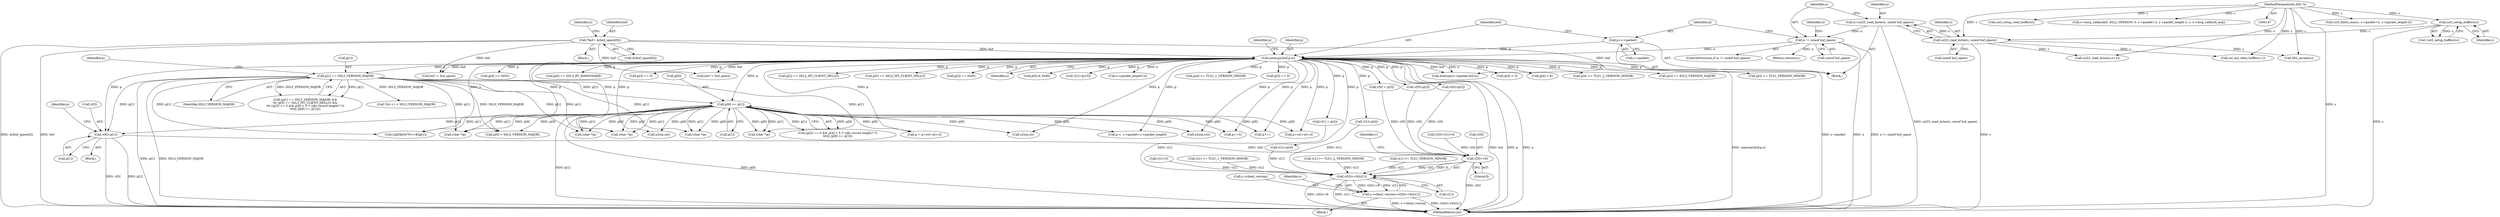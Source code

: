 digraph "0_openssl_6ce9687b5aba5391fc0de50e18779eb676d0e04d@pointer" {
"1000467" [label="(Call,v[0]=p[1])"];
"1000436" [label="(Call,p[1] == SSL3_VERSION_MAJOR)"];
"1000215" [label="(Call,memcpy(buf,p,n))"];
"1000152" [label="(Call,*buf= &(buf_space[0]))"];
"1000210" [label="(Call,p=s->packet)"];
"1000204" [label="(Call,n != sizeof buf_space)"];
"1000197" [label="(Call,n=ssl23_read_bytes(s, sizeof buf_space))"];
"1000199" [label="(Call,ssl23_read_bytes(s, sizeof buf_space))"];
"1000194" [label="(Call,ssl3_setup_buffers(s))"];
"1000148" [label="(MethodParameterIn,SSL *s)"];
"1000459" [label="(Call,p[9] >= p[1])"];
"1001190" [label="(Call,v[0]<<8)"];
"1001189" [label="(Call,(v[0]<<8)|v[1])"];
"1001185" [label="(Call,s->client_version=(v[0]<<8)|v[1])"];
"1001232" [label="(Call,SSL_accept(s))"];
"1000782" [label="(Call,ssl3_finish_mac(s, s->packet+2, s->packet_length-2))"];
"1001002" [label="(Call,p++)"];
"1001196" [label="(Identifier,v)"];
"1000183" [label="(Call,v[0]=v[1]=0)"];
"1001226" [label="(Call,buf != buf_space)"];
"1000205" [label="(Identifier,n)"];
"1000454" [label="(Call,p[4] < 5)"];
"1000199" [label="(Call,ssl23_read_bytes(s, sizeof buf_space))"];
"1000194" [label="(Call,ssl3_setup_buffers(s))"];
"1000519" [label="(Call,v[1] >= TLS1_2_VERSION_MINOR)"];
"1000481" [label="(Call,p[4] < 6)"];
"1000646" [label="(Call,(char *)p)"];
"1000208" [label="(Return,return(n);)"];
"1000300" [label="(Call,p[4] >= TLS1_2_VERSION_MINOR)"];
"1000440" [label="(Identifier,SSL3_VERSION_MAJOR)"];
"1000271" [label="(Call,p[3] == SSL3_VERSION_MAJOR)"];
"1000211" [label="(Identifier,p)"];
"1000435" [label="(Call,(p[1] == SSL3_VERSION_MAJOR) &&\n\t\t\t (p[5] == SSL3_MT_CLIENT_HELLO) &&\n\t\t\t ((p[3] == 0 && p[4] < 5 /* silly record length? */)\n\t\t\t\t|| (p[9] >= p[1])))"];
"1000722" [label="(Call,v[0] = p[3])"];
"1001185" [label="(Call,s->client_version=(v[0]<<8)|v[1])"];
"1000471" [label="(Call,p[1])"];
"1001186" [label="(Call,s->client_version)"];
"1000977" [label="(Call,p = p+csl+sil+cl)"];
"1000292" [label="(Call,p[4] >= TLS1_VERSION_MINOR)"];
"1001136" [label="(Call,memcpy(s->packet,buf,n))"];
"1001194" [label="(Literal,8)"];
"1000239" [label="(Call,p[4] == 0x02)"];
"1001190" [label="(Call,v[0]<<8)"];
"1000637" [label="(Call,(char *)p)"];
"1000729" [label="(Call,v[1] = p[4])"];
"1000459" [label="(Call,p[9] >= p[1])"];
"1000200" [label="(Identifier,s)"];
"1000678" [label="(Call,(char *)p)"];
"1000827" [label="(Call,n2s(p,sil))"];
"1000223" [label="(Identifier,p)"];
"1000217" [label="(Identifier,p)"];
"1000204" [label="(Call,n != sizeof buf_space)"];
"1000215" [label="(Call,memcpy(buf,p,n))"];
"1000738" [label="(Call,((p[0]&0x7f)<<8)|p[1])"];
"1000437" [label="(Call,p[1])"];
"1000284" [label="(Call,v[1]=p[4])"];
"1000216" [label="(Identifier,buf)"];
"1000149" [label="(Block,)"];
"1000463" [label="(Call,p[1])"];
"1000168" [label="(Identifier,n)"];
"1000430" [label="(Call,p[0] == SSL3_RT_HANDSHAKE)"];
"1000830" [label="(Call,n2s(p,cl))"];
"1000987" [label="(Call,p <  s->packet+s->packet_length)"];
"1000444" [label="(Identifier,p)"];
"1000468" [label="(Call,v[0])"];
"1000466" [label="(Block,)"];
"1000449" [label="(Call,p[3] == 0)"];
"1000193" [label="(Call,!ssl3_setup_buffers(s))"];
"1000492" [label="(Call,p[9] > SSL3_VERSION_MAJOR)"];
"1000821" [label="(Call,p+=5)"];
"1000655" [label="(Call,(char *)p)"];
"1000979" [label="(Call,p+csl+sil+cl)"];
"1000478" [label="(Identifier,p)"];
"1000226" [label="(Call,p[2] == SSL2_MT_CLIENT_HELLO)"];
"1000206" [label="(Call,sizeof buf_space)"];
"1000447" [label="(Call,(p[3] == 0 && p[4] < 5 /* silly record length? */)\n\t\t\t\t|| (p[9] >= p[1]))"];
"1000771" [label="(Call,ssl23_read_bytes(s,n+2))"];
"1000511" [label="(Call,v[1] >= TLS1_VERSION_MINOR)"];
"1001200" [label="(Identifier,s)"];
"1000210" [label="(Call,p=s->packet)"];
"1000203" [label="(ControlStructure,if (n != sizeof buf_space))"];
"1001189" [label="(Call,(v[0]<<8)|v[1])"];
"1000460" [label="(Call,p[9])"];
"1000201" [label="(Call,sizeof buf_space)"];
"1000245" [label="(Call,v[0]=p[3])"];
"1000153" [label="(Identifier,buf)"];
"1001195" [label="(Call,v[1])"];
"1000197" [label="(Call,n=ssl23_read_bytes(s, sizeof buf_space))"];
"1000870" [label="(Call,*(d++) = SSL3_VERSION_MAJOR)"];
"1000209" [label="(Identifier,n)"];
"1000442" [label="(Call,p[5] == SSL3_MT_CLIENT_HELLO)"];
"1000234" [label="(Call,p[3] == 0x00)"];
"1000467" [label="(Call,v[0]=p[1])"];
"1001119" [label="(Call,ssl3_setup_read_buffer(s))"];
"1000252" [label="(Call,v[1]=p[4])"];
"1000212" [label="(Call,s->packet)"];
"1000148" [label="(MethodParameterIn,SSL *s)"];
"1001236" [label="(Call,buf != buf_space)"];
"1000187" [label="(Call,v[1]=0)"];
"1001088" [label="(Call,ssl_init_wbio_buffer(s,1))"];
"1001244" [label="(MethodReturn,int)"];
"1001066" [label="(Block,)"];
"1000218" [label="(Identifier,n)"];
"1000221" [label="(Call,p[0] & 0x80)"];
"1001191" [label="(Call,v[0])"];
"1000503" [label="(Call,v[1]=p[10])"];
"1000798" [label="(Call,s->msg_callback(0, SSL2_VERSION, 0, s->packet+2, s->packet_length-2, s, s->msg_callback_arg))"];
"1000152" [label="(Call,*buf= &(buf_space[0]))"];
"1000663" [label="(Call,(char *)p)"];
"1001102" [label="(Call,s->packet_length=n)"];
"1000195" [label="(Identifier,s)"];
"1000182" [label="(Block,)"];
"1000325" [label="(Call,p[4] >= TLS1_1_VERSION_MINOR)"];
"1000476" [label="(Call,p[3] == 0)"];
"1000198" [label="(Identifier,n)"];
"1000436" [label="(Call,p[1] == SSL3_VERSION_MAJOR)"];
"1000824" [label="(Call,n2s(p,csl))"];
"1000542" [label="(Call,v[1] >= TLS1_1_VERSION_MINOR)"];
"1000154" [label="(Call,&(buf_space[0]))"];
"1000277" [label="(Call,v[0]=p[3])"];
"1000467" -> "1000466"  [label="AST: "];
"1000467" -> "1000471"  [label="CFG: "];
"1000468" -> "1000467"  [label="AST: "];
"1000471" -> "1000467"  [label="AST: "];
"1000478" -> "1000467"  [label="CFG: "];
"1000467" -> "1001244"  [label="DDG: v[0]"];
"1000467" -> "1001244"  [label="DDG: p[1]"];
"1000436" -> "1000467"  [label="DDG: p[1]"];
"1000215" -> "1000467"  [label="DDG: p"];
"1000459" -> "1000467"  [label="DDG: p[1]"];
"1000467" -> "1001190"  [label="DDG: v[0]"];
"1000436" -> "1000435"  [label="AST: "];
"1000436" -> "1000440"  [label="CFG: "];
"1000437" -> "1000436"  [label="AST: "];
"1000440" -> "1000436"  [label="AST: "];
"1000444" -> "1000436"  [label="CFG: "];
"1000435" -> "1000436"  [label="CFG: "];
"1000436" -> "1001244"  [label="DDG: p[1]"];
"1000436" -> "1001244"  [label="DDG: SSL3_VERSION_MAJOR"];
"1000436" -> "1000435"  [label="DDG: p[1]"];
"1000436" -> "1000435"  [label="DDG: SSL3_VERSION_MAJOR"];
"1000215" -> "1000436"  [label="DDG: p"];
"1000436" -> "1000459"  [label="DDG: p[1]"];
"1000436" -> "1000492"  [label="DDG: SSL3_VERSION_MAJOR"];
"1000436" -> "1000637"  [label="DDG: p[1]"];
"1000436" -> "1000646"  [label="DDG: p[1]"];
"1000436" -> "1000655"  [label="DDG: p[1]"];
"1000436" -> "1000663"  [label="DDG: p[1]"];
"1000436" -> "1000678"  [label="DDG: p[1]"];
"1000436" -> "1000738"  [label="DDG: p[1]"];
"1000436" -> "1000870"  [label="DDG: SSL3_VERSION_MAJOR"];
"1000215" -> "1000182"  [label="AST: "];
"1000215" -> "1000218"  [label="CFG: "];
"1000216" -> "1000215"  [label="AST: "];
"1000217" -> "1000215"  [label="AST: "];
"1000218" -> "1000215"  [label="AST: "];
"1000223" -> "1000215"  [label="CFG: "];
"1000215" -> "1001244"  [label="DDG: buf"];
"1000215" -> "1001244"  [label="DDG: p"];
"1000215" -> "1001244"  [label="DDG: n"];
"1000215" -> "1001244"  [label="DDG: memcpy(buf,p,n)"];
"1000152" -> "1000215"  [label="DDG: buf"];
"1000210" -> "1000215"  [label="DDG: p"];
"1000204" -> "1000215"  [label="DDG: n"];
"1000215" -> "1000221"  [label="DDG: p"];
"1000215" -> "1000226"  [label="DDG: p"];
"1000215" -> "1000234"  [label="DDG: p"];
"1000215" -> "1000239"  [label="DDG: p"];
"1000215" -> "1000245"  [label="DDG: p"];
"1000215" -> "1000252"  [label="DDG: p"];
"1000215" -> "1000271"  [label="DDG: p"];
"1000215" -> "1000277"  [label="DDG: p"];
"1000215" -> "1000284"  [label="DDG: p"];
"1000215" -> "1000292"  [label="DDG: p"];
"1000215" -> "1000300"  [label="DDG: p"];
"1000215" -> "1000325"  [label="DDG: p"];
"1000215" -> "1000430"  [label="DDG: p"];
"1000215" -> "1000442"  [label="DDG: p"];
"1000215" -> "1000449"  [label="DDG: p"];
"1000215" -> "1000454"  [label="DDG: p"];
"1000215" -> "1000459"  [label="DDG: p"];
"1000215" -> "1000476"  [label="DDG: p"];
"1000215" -> "1000481"  [label="DDG: p"];
"1000215" -> "1000492"  [label="DDG: p"];
"1000215" -> "1000503"  [label="DDG: p"];
"1000215" -> "1000637"  [label="DDG: p"];
"1000215" -> "1000722"  [label="DDG: p"];
"1000215" -> "1000729"  [label="DDG: p"];
"1000215" -> "1000738"  [label="DDG: p"];
"1000215" -> "1000821"  [label="DDG: p"];
"1000215" -> "1000824"  [label="DDG: p"];
"1000215" -> "1000827"  [label="DDG: p"];
"1000215" -> "1000830"  [label="DDG: p"];
"1000215" -> "1000977"  [label="DDG: p"];
"1000215" -> "1000979"  [label="DDG: p"];
"1000215" -> "1000987"  [label="DDG: p"];
"1000215" -> "1001002"  [label="DDG: p"];
"1000215" -> "1001102"  [label="DDG: n"];
"1000215" -> "1001136"  [label="DDG: buf"];
"1000215" -> "1001136"  [label="DDG: n"];
"1000215" -> "1001226"  [label="DDG: buf"];
"1000215" -> "1001236"  [label="DDG: buf"];
"1000152" -> "1000149"  [label="AST: "];
"1000152" -> "1000154"  [label="CFG: "];
"1000153" -> "1000152"  [label="AST: "];
"1000154" -> "1000152"  [label="AST: "];
"1000168" -> "1000152"  [label="CFG: "];
"1000152" -> "1001244"  [label="DDG: buf"];
"1000152" -> "1001244"  [label="DDG: &(buf_space[0])"];
"1000152" -> "1001136"  [label="DDG: buf"];
"1000152" -> "1001226"  [label="DDG: buf"];
"1000152" -> "1001236"  [label="DDG: buf"];
"1000210" -> "1000182"  [label="AST: "];
"1000210" -> "1000212"  [label="CFG: "];
"1000211" -> "1000210"  [label="AST: "];
"1000212" -> "1000210"  [label="AST: "];
"1000216" -> "1000210"  [label="CFG: "];
"1000210" -> "1001244"  [label="DDG: s->packet"];
"1000204" -> "1000203"  [label="AST: "];
"1000204" -> "1000206"  [label="CFG: "];
"1000205" -> "1000204"  [label="AST: "];
"1000206" -> "1000204"  [label="AST: "];
"1000209" -> "1000204"  [label="CFG: "];
"1000211" -> "1000204"  [label="CFG: "];
"1000204" -> "1001244"  [label="DDG: n"];
"1000204" -> "1001244"  [label="DDG: n != sizeof buf_space"];
"1000197" -> "1000204"  [label="DDG: n"];
"1000204" -> "1000208"  [label="DDG: n"];
"1000197" -> "1000182"  [label="AST: "];
"1000197" -> "1000199"  [label="CFG: "];
"1000198" -> "1000197"  [label="AST: "];
"1000199" -> "1000197"  [label="AST: "];
"1000205" -> "1000197"  [label="CFG: "];
"1000197" -> "1001244"  [label="DDG: ssl23_read_bytes(s, sizeof buf_space)"];
"1000199" -> "1000197"  [label="DDG: s"];
"1000199" -> "1000201"  [label="CFG: "];
"1000200" -> "1000199"  [label="AST: "];
"1000201" -> "1000199"  [label="AST: "];
"1000199" -> "1001244"  [label="DDG: s"];
"1000194" -> "1000199"  [label="DDG: s"];
"1000148" -> "1000199"  [label="DDG: s"];
"1000199" -> "1000771"  [label="DDG: s"];
"1000199" -> "1001088"  [label="DDG: s"];
"1000199" -> "1001232"  [label="DDG: s"];
"1000194" -> "1000193"  [label="AST: "];
"1000194" -> "1000195"  [label="CFG: "];
"1000195" -> "1000194"  [label="AST: "];
"1000193" -> "1000194"  [label="CFG: "];
"1000194" -> "1001244"  [label="DDG: s"];
"1000194" -> "1000193"  [label="DDG: s"];
"1000148" -> "1000194"  [label="DDG: s"];
"1000148" -> "1000147"  [label="AST: "];
"1000148" -> "1001244"  [label="DDG: s"];
"1000148" -> "1000771"  [label="DDG: s"];
"1000148" -> "1000782"  [label="DDG: s"];
"1000148" -> "1000798"  [label="DDG: s"];
"1000148" -> "1001088"  [label="DDG: s"];
"1000148" -> "1001119"  [label="DDG: s"];
"1000148" -> "1001232"  [label="DDG: s"];
"1000459" -> "1000447"  [label="AST: "];
"1000459" -> "1000463"  [label="CFG: "];
"1000460" -> "1000459"  [label="AST: "];
"1000463" -> "1000459"  [label="AST: "];
"1000447" -> "1000459"  [label="CFG: "];
"1000459" -> "1001244"  [label="DDG: p[9]"];
"1000459" -> "1001244"  [label="DDG: p[1]"];
"1000459" -> "1000447"  [label="DDG: p[9]"];
"1000459" -> "1000447"  [label="DDG: p[1]"];
"1000459" -> "1000492"  [label="DDG: p[9]"];
"1000459" -> "1000637"  [label="DDG: p[9]"];
"1000459" -> "1000637"  [label="DDG: p[1]"];
"1000459" -> "1000646"  [label="DDG: p[9]"];
"1000459" -> "1000646"  [label="DDG: p[1]"];
"1000459" -> "1000655"  [label="DDG: p[9]"];
"1000459" -> "1000655"  [label="DDG: p[1]"];
"1000459" -> "1000663"  [label="DDG: p[9]"];
"1000459" -> "1000663"  [label="DDG: p[1]"];
"1000459" -> "1000678"  [label="DDG: p[9]"];
"1000459" -> "1000678"  [label="DDG: p[1]"];
"1000459" -> "1000738"  [label="DDG: p[1]"];
"1000459" -> "1000821"  [label="DDG: p[9]"];
"1000459" -> "1000824"  [label="DDG: p[9]"];
"1000459" -> "1000827"  [label="DDG: p[9]"];
"1000459" -> "1000830"  [label="DDG: p[9]"];
"1000459" -> "1000977"  [label="DDG: p[9]"];
"1000459" -> "1000979"  [label="DDG: p[9]"];
"1000459" -> "1000987"  [label="DDG: p[9]"];
"1000459" -> "1001002"  [label="DDG: p[9]"];
"1001190" -> "1001189"  [label="AST: "];
"1001190" -> "1001194"  [label="CFG: "];
"1001191" -> "1001190"  [label="AST: "];
"1001194" -> "1001190"  [label="AST: "];
"1001196" -> "1001190"  [label="CFG: "];
"1001190" -> "1001244"  [label="DDG: v[0]"];
"1001190" -> "1001189"  [label="DDG: v[0]"];
"1001190" -> "1001189"  [label="DDG: 8"];
"1000183" -> "1001190"  [label="DDG: v[0]"];
"1000277" -> "1001190"  [label="DDG: v[0]"];
"1000722" -> "1001190"  [label="DDG: v[0]"];
"1000245" -> "1001190"  [label="DDG: v[0]"];
"1001189" -> "1001185"  [label="AST: "];
"1001189" -> "1001195"  [label="CFG: "];
"1001195" -> "1001189"  [label="AST: "];
"1001185" -> "1001189"  [label="CFG: "];
"1001189" -> "1001244"  [label="DDG: v[0]<<8"];
"1001189" -> "1001244"  [label="DDG: v[1]"];
"1001189" -> "1001185"  [label="DDG: v[0]<<8"];
"1001189" -> "1001185"  [label="DDG: v[1]"];
"1000187" -> "1001189"  [label="DDG: v[1]"];
"1000284" -> "1001189"  [label="DDG: v[1]"];
"1000519" -> "1001189"  [label="DDG: v[1]"];
"1000252" -> "1001189"  [label="DDG: v[1]"];
"1000542" -> "1001189"  [label="DDG: v[1]"];
"1000511" -> "1001189"  [label="DDG: v[1]"];
"1000729" -> "1001189"  [label="DDG: v[1]"];
"1001185" -> "1001066"  [label="AST: "];
"1001186" -> "1001185"  [label="AST: "];
"1001200" -> "1001185"  [label="CFG: "];
"1001185" -> "1001244"  [label="DDG: s->client_version"];
"1001185" -> "1001244"  [label="DDG: (v[0]<<8)|v[1]"];
}
